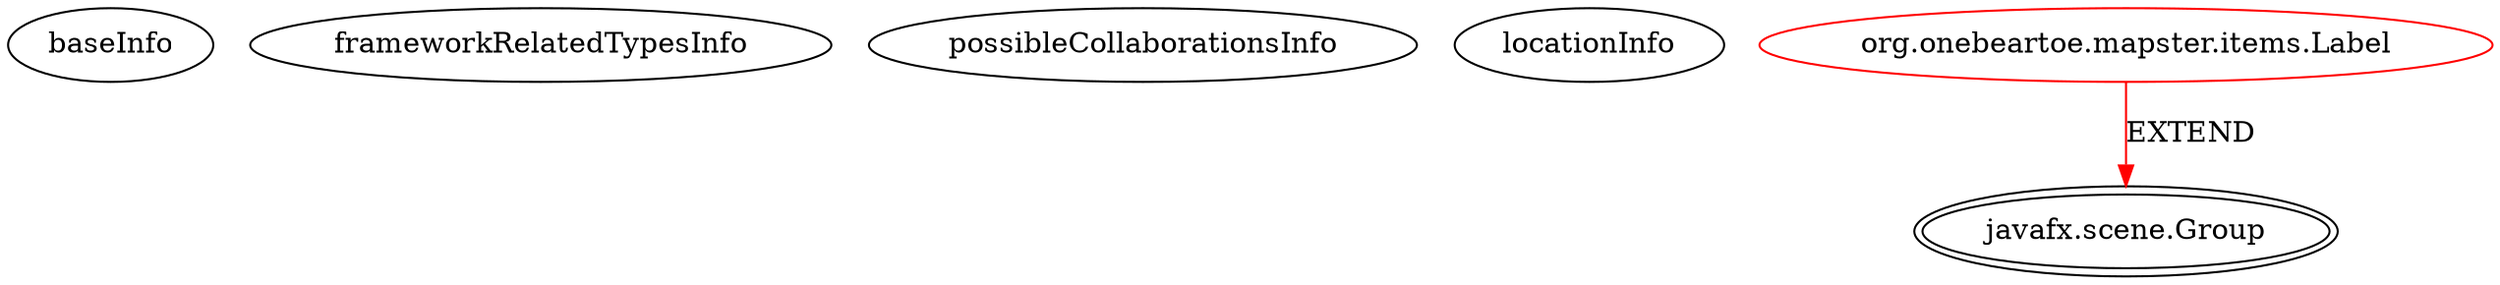 digraph {
baseInfo[graphId=3810,category="extension_graph",isAnonymous=false,possibleRelation=false]
frameworkRelatedTypesInfo[0="javafx.scene.Group"]
possibleCollaborationsInfo[]
locationInfo[projectName="onebeartoe-parking-lot-availability",filePath="/onebeartoe-parking-lot-availability/parking-lot-availability-master/src/org/onebeartoe/mapster/items/Label.java",contextSignature="Label",graphId="3810"]
0[label="org.onebeartoe.mapster.items.Label",vertexType="ROOT_CLIENT_CLASS_DECLARATION",isFrameworkType=false,color=red]
1[label="javafx.scene.Group",vertexType="FRAMEWORK_CLASS_TYPE",isFrameworkType=true,peripheries=2]
0->1[label="EXTEND",color=red]
}
